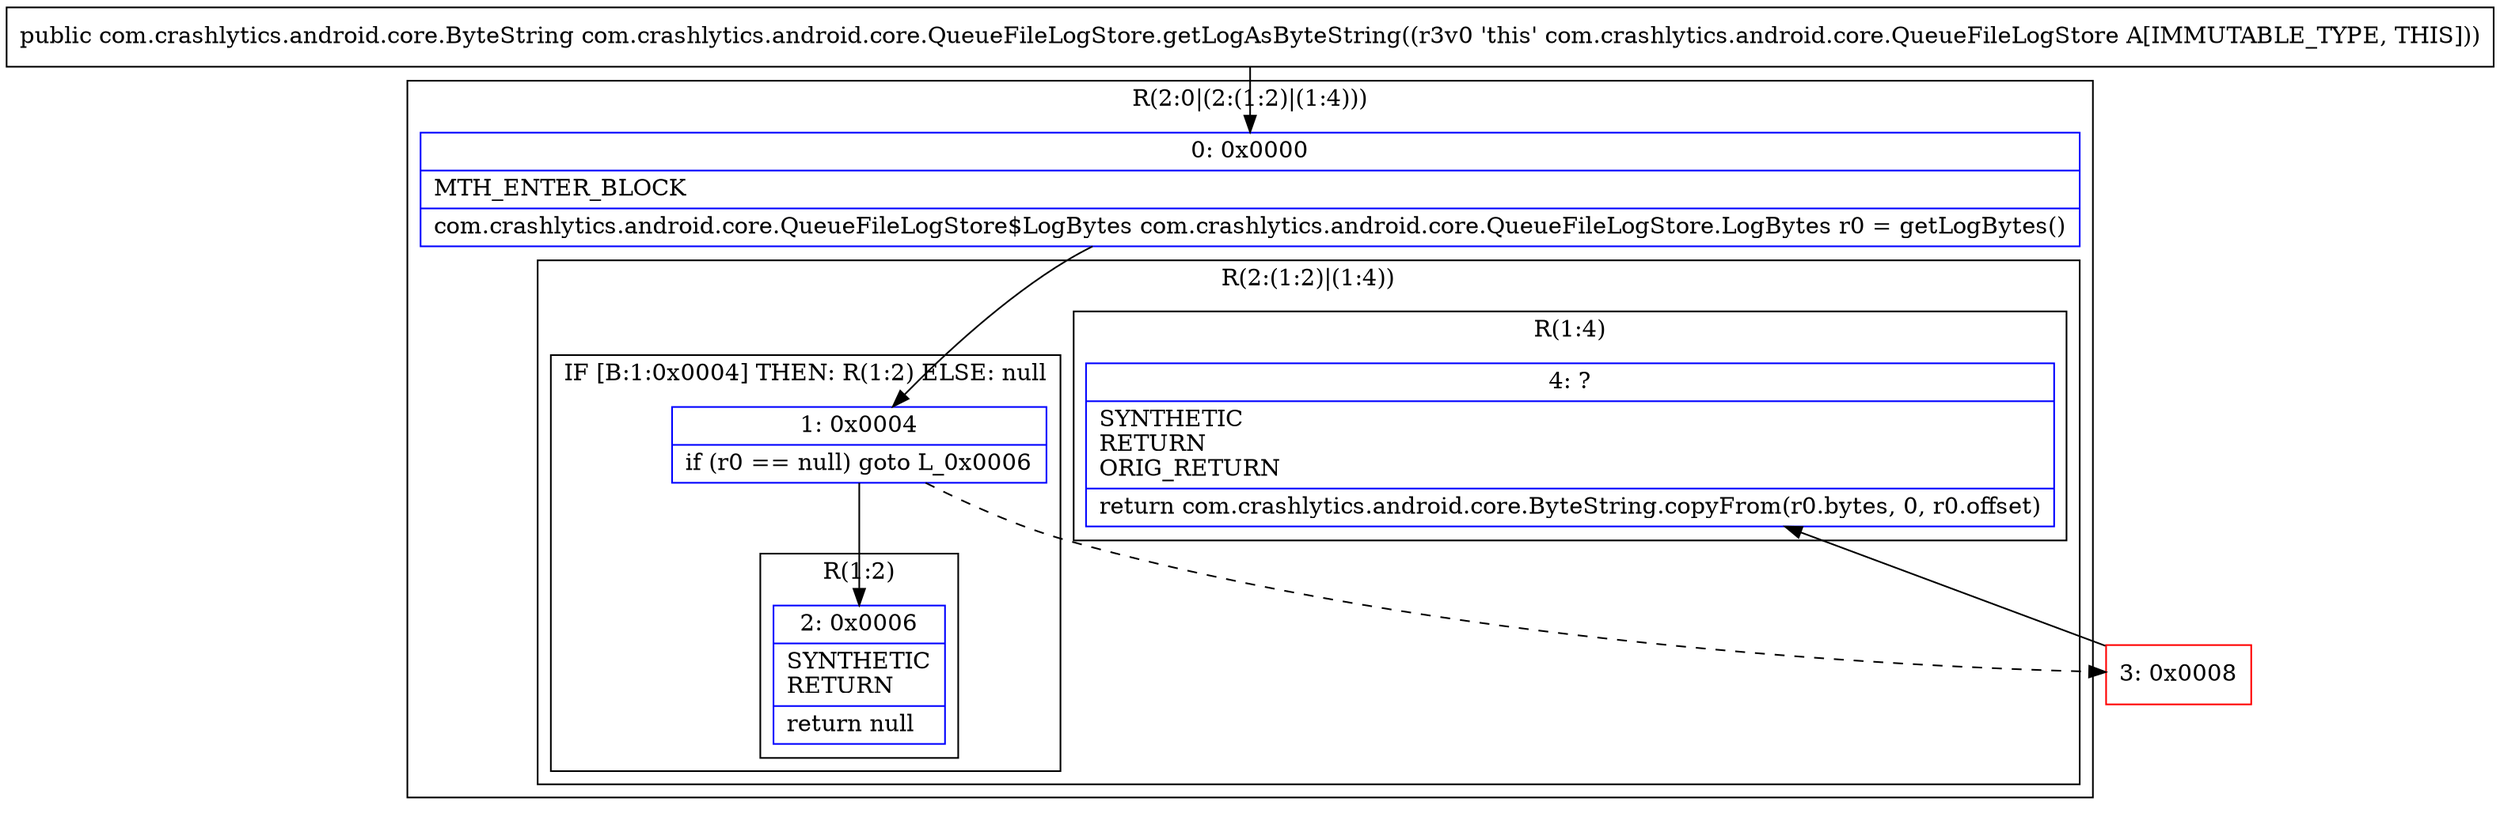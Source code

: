 digraph "CFG forcom.crashlytics.android.core.QueueFileLogStore.getLogAsByteString()Lcom\/crashlytics\/android\/core\/ByteString;" {
subgraph cluster_Region_465629611 {
label = "R(2:0|(2:(1:2)|(1:4)))";
node [shape=record,color=blue];
Node_0 [shape=record,label="{0\:\ 0x0000|MTH_ENTER_BLOCK\l|com.crashlytics.android.core.QueueFileLogStore$LogBytes com.crashlytics.android.core.QueueFileLogStore.LogBytes r0 = getLogBytes()\l}"];
subgraph cluster_Region_1766865050 {
label = "R(2:(1:2)|(1:4))";
node [shape=record,color=blue];
subgraph cluster_IfRegion_1857270264 {
label = "IF [B:1:0x0004] THEN: R(1:2) ELSE: null";
node [shape=record,color=blue];
Node_1 [shape=record,label="{1\:\ 0x0004|if (r0 == null) goto L_0x0006\l}"];
subgraph cluster_Region_1736541496 {
label = "R(1:2)";
node [shape=record,color=blue];
Node_2 [shape=record,label="{2\:\ 0x0006|SYNTHETIC\lRETURN\l|return null\l}"];
}
}
subgraph cluster_Region_549036537 {
label = "R(1:4)";
node [shape=record,color=blue];
Node_4 [shape=record,label="{4\:\ ?|SYNTHETIC\lRETURN\lORIG_RETURN\l|return com.crashlytics.android.core.ByteString.copyFrom(r0.bytes, 0, r0.offset)\l}"];
}
}
}
Node_3 [shape=record,color=red,label="{3\:\ 0x0008}"];
MethodNode[shape=record,label="{public com.crashlytics.android.core.ByteString com.crashlytics.android.core.QueueFileLogStore.getLogAsByteString((r3v0 'this' com.crashlytics.android.core.QueueFileLogStore A[IMMUTABLE_TYPE, THIS])) }"];
MethodNode -> Node_0;
Node_0 -> Node_1;
Node_1 -> Node_2;
Node_1 -> Node_3[style=dashed];
Node_3 -> Node_4;
}

